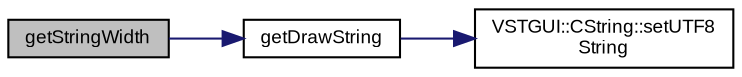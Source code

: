 digraph "getStringWidth"
{
  bgcolor="transparent";
  edge [fontname="Arial",fontsize="9",labelfontname="Arial",labelfontsize="9"];
  node [fontname="Arial",fontsize="9",shape=record];
  rankdir="LR";
  Node1 [label="getStringWidth",height=0.2,width=0.4,color="black", fillcolor="grey75", style="filled" fontcolor="black"];
  Node1 -> Node2 [color="midnightblue",fontsize="9",style="solid",fontname="Arial"];
  Node2 [label="getDrawString",height=0.2,width=0.4,color="black",URL="$class_v_s_t_g_u_i_1_1_c_draw_context.html#ae02f4a64e6c2b077988f56ed305ec140"];
  Node2 -> Node3 [color="midnightblue",fontsize="9",style="solid",fontname="Arial"];
  Node3 [label="VSTGUI::CString::setUTF8\lString",height=0.2,width=0.4,color="black",URL="$class_v_s_t_g_u_i_1_1_c_string.html#a84ea5d1858d74fdd5fa820c5a3d7667a"];
}
